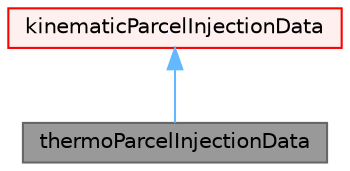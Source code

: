 digraph "thermoParcelInjectionData"
{
 // LATEX_PDF_SIZE
  bgcolor="transparent";
  edge [fontname=Helvetica,fontsize=10,labelfontname=Helvetica,labelfontsize=10];
  node [fontname=Helvetica,fontsize=10,shape=box,height=0.2,width=0.4];
  Node1 [id="Node000001",label="thermoParcelInjectionData",height=0.2,width=0.4,color="gray40", fillcolor="grey60", style="filled", fontcolor="black",tooltip="Container class to provide injection data for thermodynamic parcels."];
  Node2 -> Node1 [id="edge1_Node000001_Node000002",dir="back",color="steelblue1",style="solid",tooltip=" "];
  Node2 [id="Node000002",label="kinematicParcelInjectionData",height=0.2,width=0.4,color="red", fillcolor="#FFF0F0", style="filled",URL="$classFoam_1_1kinematicParcelInjectionData.html",tooltip="Container class to provide injection data for kinematic parcels."];
}
